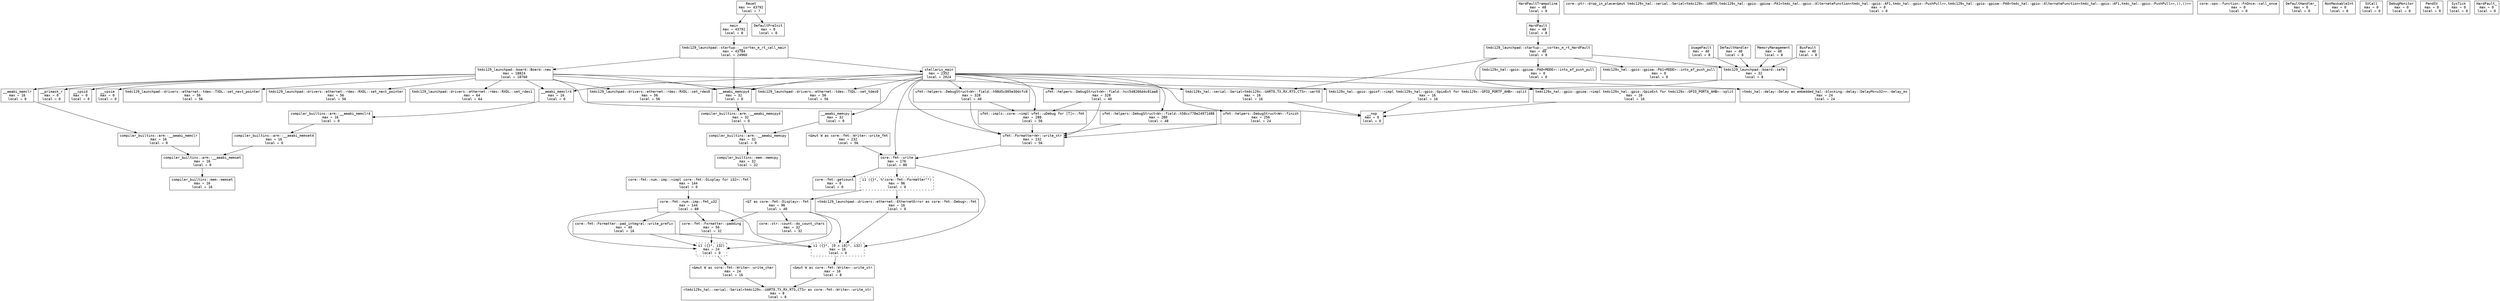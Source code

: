 digraph {
    node [fontname=monospace shape=box]
    0 [label="Reset\nmax >= 43792\nlocal = ?"]
    1 [label="<tm4c129x_hal::serial::Serial<tm4c129x::UART0,TX,RX,RTS,CTS> as core::fmt::Write>::write_str\nmax = 8\nlocal = 8"]
    2 [label="core::ptr::drop_in_place<&mut tm4c129x_hal::serial::Serial<tm4c129x::UART0,tm4c129x_hal::gpio::gpioa::PA1<tm4c_hal::gpio::AlternateFunction<tm4c_hal::gpio::AF1,tm4c_hal::gpio::PushPull>>,tm4c129x_hal::gpio::gpioa::PA0<tm4c_hal::gpio::AlternateFunction<tm4c_hal::gpio::AF1,tm4c_hal::gpio::PushPull>>,(),()>>\nmax = 0\nlocal = 0"]
    3 [label="ufmt::Formatter<W>::write_str\nmax = 232\nlocal = 56"]
    4 [label="ufmt::impls::core::<impl ufmt::uDebug for [T]>::fmt\nmax = 288\nlocal = 56"]
    5 [label="ufmt::helpers::DebugStruct<W>::field::h58cc778e24971488\nmax = 280\nlocal = 48"]
    6 [label="ufmt::helpers::DebugStruct<W>::field::h98d5c005e30dcfc8\nmax = 328\nlocal = 40"]
    7 [label="ufmt::helpers::DebugStruct<W>::field::hcc548266d4c81aa8\nmax = 328\nlocal = 40"]
    8 [label="ufmt::helpers::DebugStruct<W>::finish\nmax = 256\nlocal = 24"]
    9 [label="<&mut W as core::fmt::Write>::write_char\nmax = 24\nlocal = 16"]
    10 [label="<&mut W as core::fmt::Write>::write_fmt\nmax = 232\nlocal = 56"]
    11 [label="<&mut W as core::fmt::Write>::write_str\nmax = 16\nlocal = 8"]
    12 [label="stellaris_main\nmax = 2352\nlocal = 2024"]
    13 [label="core::fmt::num::imp::fmt_u32\nmax = 144\nlocal = 88"]
    14 [label="core::fmt::num::imp::<impl core::fmt::Display for i32>::fmt\nmax = 144\nlocal = 0"]
    15 [label="core::str::count::do_count_chars\nmax = 32\nlocal = 32"]
    16 [label="core::ops::function::FnOnce::call_once\nmax = 0\nlocal = 0"]
    17 [label="core::fmt::write\nmax = 176\nlocal = 80"]
    18 [label="core::fmt::getcount\nmax = 0\nlocal = 0"]
    19 [label="core::fmt::Formatter::pad_integral::write_prefix\nmax = 40\nlocal = 16"]
    20 [label="core::fmt::Formatter::padding\nmax = 56\nlocal = 32"]
    21 [label="<&T as core::fmt::Display>::fmt\nmax = 96\nlocal = 40"]
    22 [label="DefaultHandler_\nmax = 0\nlocal = 0"]
    23 [label="DefaultPreInit\nmax = 0\nlocal = 0"]
    24 [label="<tm4c129_launchpad::drivers::ethernet::EthernetError as core::fmt::Debug>::fmt\nmax = 16\nlocal = 0"]
    25 [label="tm4c129_launchpad::drivers::ethernet::tdes::TXDL::set_next_pointer\nmax = 56\nlocal = 56"]
    26 [label="tm4c129_launchpad::drivers::ethernet::tdes::TXDL::set_tdes0\nmax = 56\nlocal = 56"]
    27 [label="tm4c129_launchpad::drivers::ethernet::rdes::RXDL::set_next_pointer\nmax = 56\nlocal = 56"]
    28 [label="tm4c129_launchpad::drivers::ethernet::rdes::RXDL::set_rdes1\nmax = 64\nlocal = 64"]
    29 [label="tm4c129_launchpad::drivers::ethernet::rdes::RXDL::set_rdes0\nmax = 56\nlocal = 56"]
    30 [label="tm4c129_launchpad::board::Board::new\nmax = 18824\nlocal = 18760"]
    31 [label="tm4c129_launchpad::board::safe\nmax = 32\nlocal = 8"]
    32 [label="tm4c129x_hal::gpio::gpioa::PA0<MODE>::into_af_push_pull\nmax = 0\nlocal = 0"]
    33 [label="tm4c129x_hal::gpio::gpioa::PA1<MODE>::into_af_push_pull\nmax = 0\nlocal = 0"]
    34 [label="tm4c129x_hal::serial::Serial<tm4c129x::UART0,TX,RX,RTS,CTS>::uart0\nmax = 16\nlocal = 16"]
    35 [label="main\nmax = 43792\nlocal = 8"]
    36 [label="tm4c129_launchpad::startup::__cortex_m_rt_call_main\nmax = 43784\nlocal = 24960"]
    37 [label="tm4c129_launchpad::startup::__cortex_m_rt_HardFault\nmax = 40\nlocal = 8"]
    38 [label="NonMaskableInt\nmax = 0\nlocal = 0"]
    39 [label="MemoryManagement\nmax = 40\nlocal = 8"]
    40 [label="BusFault\nmax = 40\nlocal = 8"]
    41 [label="UsageFault\nmax = 40\nlocal = 8"]
    42 [label="SVCall\nmax = 0\nlocal = 0"]
    43 [label="DebugMonitor\nmax = 0\nlocal = 0"]
    44 [label="PendSV\nmax = 0\nlocal = 0"]
    45 [label="SysTick\nmax = 0\nlocal = 0"]
    46 [label="DefaultHandler\nmax = 40\nlocal = 8"]
    47 [label="tm4c129x_hal::gpio::gpioa::<impl tm4c129x_hal::gpio::GpioExt for tm4c129x::GPIO_PORTA_AHB>::split\nmax = 16\nlocal = 16"]
    48 [label="tm4c129x_hal::gpio::gpiof::<impl tm4c129x_hal::gpio::GpioExt for tm4c129x::GPIO_PORTF_AHB>::split\nmax = 16\nlocal = 16"]
    49 [label="<tm4c_hal::delay::Delay as embedded_hal::blocking::delay::DelayMs<u32>>::delay_ms\nmax = 24\nlocal = 24"]
    50 [label="__cpsid\nmax = 0\nlocal = 0"]
    51 [label="__cpsie\nmax = 0\nlocal = 0"]
    52 [label="__nop\nmax = 0\nlocal = 0"]
    53 [label="__primask_r\nmax = 0\nlocal = 0"]
    54 [label="compiler_builtins::mem::memcpy\nmax = 32\nlocal = 32"]
    55 [label="compiler_builtins::mem::memset\nmax = 16\nlocal = 16"]
    56 [label="compiler_builtins::arm::__aeabi_memcpy\nmax = 32\nlocal = 0"]
    57 [label="__aeabi_memcpy\nmax = 32\nlocal = 0"]
    58 [label="compiler_builtins::arm::__aeabi_memcpy4\nmax = 32\nlocal = 0"]
    59 [label="__aeabi_memcpy4\nmax = 32\nlocal = 0"]
    60 [label="compiler_builtins::arm::__aeabi_memset\nmax = 16\nlocal = 0"]
    61 [label="compiler_builtins::arm::__aeabi_memset4\nmax = 16\nlocal = 0"]
    62 [label="compiler_builtins::arm::__aeabi_memclr\nmax = 16\nlocal = 0"]
    63 [label="__aeabi_memclr\nmax = 16\nlocal = 0"]
    64 [label="compiler_builtins::arm::__aeabi_memclr4\nmax = 16\nlocal = 0"]
    65 [label="__aeabi_memclr4\nmax = 16\nlocal = 0"]
    66 [label="HardFaultTrampoline\nmax = 48\nlocal = 0"]
    67 [label="HardFault_\nmax = 0\nlocal = 0"]
    68 [label="HardFault\nmax = 48\nlocal = 8"]
    69 [label="i1 ({}*, %\"core::fmt::Formatter\"*)\nmax = 96\nlocal = 0" style=dashed]
    70 [label="i1 ({}*, i32)\nmax = 24\nlocal = 0" style=dashed]
    71 [label="i1 ({}*, [0 x i8]*, i32)\nmax = 16\nlocal = 0" style=dashed]
    48 -> 52
    17 -> 18
    12 -> 47
    12 -> 34
    12 -> 29
    12 -> 17
    12 -> 7
    12 -> 3
    12 -> 8
    12 -> 26
    12 -> 4
    12 -> 5
    12 -> 6
    12 -> 49
    13 -> 19
    13 -> 20
    40 -> 31
    58 -> 56
    4 -> 3
    9 -> 1
    47 -> 52
    6 -> 3
    6 -> 4
    46 -> 31
    7 -> 3
    7 -> 4
    8 -> 3
    60 -> 55
    11 -> 1
    64 -> 61
    39 -> 31
    3 -> 17
    59 -> 58
    31 -> 48
    31 -> 49
    21 -> 15
    21 -> 20
    65 -> 64
    30 -> 53
    30 -> 50
    30 -> 51
    30 -> 52
    30 -> 48
    30 -> 25
    30 -> 26
    30 -> 27
    30 -> 28
    30 -> 29
    57 -> 56
    37 -> 47
    37 -> 33
    37 -> 32
    37 -> 34
    37 -> 31
    61 -> 60
    41 -> 31
    56 -> 54
    68 -> 37
    5 -> 3
    63 -> 62
    35 -> 36
    62 -> 60
    10 -> 17
    34 -> 52
    14 -> 13
    36 -> 30
    36 -> 12
    0 -> 23
    0 -> 35
    12 -> 65
    12 -> 57
    12 -> 59
    30 -> 65
    30 -> 63
    30 -> 59
    36 -> 59
    66 -> 68
    17 -> 69
    69 -> 21
    69 -> 24
    20 -> 70
    21 -> 70
    13 -> 70
    19 -> 70
    70 -> 9
    24 -> 71
    13 -> 71
    17 -> 71
    19 -> 71
    21 -> 71
    71 -> 11
}
